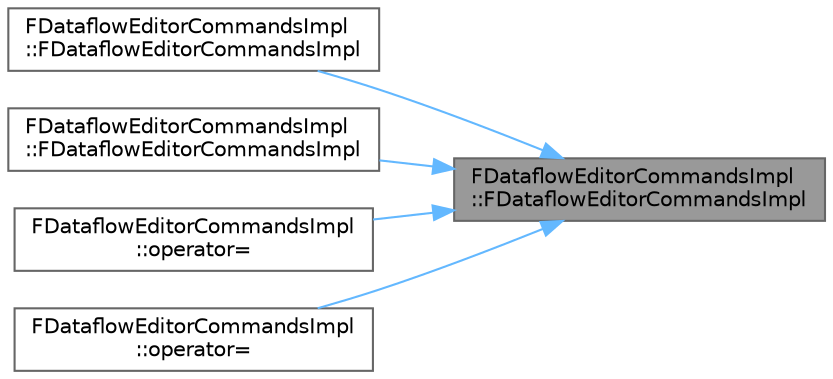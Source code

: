 digraph "FDataflowEditorCommandsImpl::FDataflowEditorCommandsImpl"
{
 // INTERACTIVE_SVG=YES
 // LATEX_PDF_SIZE
  bgcolor="transparent";
  edge [fontname=Helvetica,fontsize=10,labelfontname=Helvetica,labelfontsize=10];
  node [fontname=Helvetica,fontsize=10,shape=box,height=0.2,width=0.4];
  rankdir="RL";
  Node1 [id="Node000001",label="FDataflowEditorCommandsImpl\l::FDataflowEditorCommandsImpl",height=0.2,width=0.4,color="gray40", fillcolor="grey60", style="filled", fontcolor="black",tooltip=" "];
  Node1 -> Node2 [id="edge1_Node000001_Node000002",dir="back",color="steelblue1",style="solid",tooltip=" "];
  Node2 [id="Node000002",label="FDataflowEditorCommandsImpl\l::FDataflowEditorCommandsImpl",height=0.2,width=0.4,color="grey40", fillcolor="white", style="filled",URL="$dd/d7c/classFDataflowEditorCommandsImpl.html#ae96829785e926b8bc124238021d04648",tooltip=" "];
  Node1 -> Node3 [id="edge2_Node000001_Node000003",dir="back",color="steelblue1",style="solid",tooltip=" "];
  Node3 [id="Node000003",label="FDataflowEditorCommandsImpl\l::FDataflowEditorCommandsImpl",height=0.2,width=0.4,color="grey40", fillcolor="white", style="filled",URL="$dd/d7c/classFDataflowEditorCommandsImpl.html#a4167be93e5b7d166e8656647645dbc01",tooltip=" "];
  Node1 -> Node4 [id="edge3_Node000001_Node000004",dir="back",color="steelblue1",style="solid",tooltip=" "];
  Node4 [id="Node000004",label="FDataflowEditorCommandsImpl\l::operator=",height=0.2,width=0.4,color="grey40", fillcolor="white", style="filled",URL="$dd/d7c/classFDataflowEditorCommandsImpl.html#a531d3cef833486f03590af493505a5a6",tooltip=" "];
  Node1 -> Node5 [id="edge4_Node000001_Node000005",dir="back",color="steelblue1",style="solid",tooltip=" "];
  Node5 [id="Node000005",label="FDataflowEditorCommandsImpl\l::operator=",height=0.2,width=0.4,color="grey40", fillcolor="white", style="filled",URL="$dd/d7c/classFDataflowEditorCommandsImpl.html#a723ddb38725b1461f651026ecebb6853",tooltip=" "];
}

